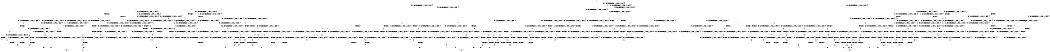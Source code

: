 digraph BCG {
size = "7, 10.5";
center = TRUE;
node [shape = circle];
0 [peripheries = 2];
0 -> 1 [label = "EX !0 !ATOMIC_EXCH_BRANCH (1, +1, TRUE, +0, 2, TRUE) !{0}"];
0 -> 2 [label = "EX !2 !ATOMIC_EXCH_BRANCH (1, +1, TRUE, +1, 1, FALSE) !{0}"];
0 -> 3 [label = "EX !1 !ATOMIC_EXCH_BRANCH (1, +0, TRUE, +0, 1, TRUE) !{0}"];
0 -> 4 [label = "EX !0 !ATOMIC_EXCH_BRANCH (1, +1, TRUE, +0, 2, TRUE) !{0}"];
1 -> 5 [label = "EX !2 !ATOMIC_EXCH_BRANCH (1, +1, TRUE, +1, 1, TRUE) !{0}"];
1 -> 6 [label = "EX !1 !ATOMIC_EXCH_BRANCH (1, +0, TRUE, +0, 1, FALSE) !{0}"];
1 -> 7 [label = "TERMINATE !0"];
2 -> 8 [label = "EX !0 !ATOMIC_EXCH_BRANCH (1, +1, TRUE, +0, 2, FALSE) !{0}"];
2 -> 9 [label = "EX !1 !ATOMIC_EXCH_BRANCH (1, +0, TRUE, +0, 1, FALSE) !{0}"];
2 -> 10 [label = "TERMINATE !2"];
2 -> 11 [label = "EX !0 !ATOMIC_EXCH_BRANCH (1, +1, TRUE, +0, 2, FALSE) !{0}"];
3 -> 3 [label = "EX !1 !ATOMIC_EXCH_BRANCH (1, +0, TRUE, +0, 1, TRUE) !{0}"];
3 -> 12 [label = "EX !0 !ATOMIC_EXCH_BRANCH (1, +1, TRUE, +0, 2, TRUE) !{0}"];
3 -> 13 [label = "EX !2 !ATOMIC_EXCH_BRANCH (1, +1, TRUE, +1, 1, FALSE) !{0}"];
3 -> 14 [label = "EX !0 !ATOMIC_EXCH_BRANCH (1, +1, TRUE, +0, 2, TRUE) !{0}"];
4 -> 15 [label = "EX !2 !ATOMIC_EXCH_BRANCH (1, +1, TRUE, +1, 1, TRUE) !{0}"];
4 -> 16 [label = "EX !1 !ATOMIC_EXCH_BRANCH (1, +0, TRUE, +0, 1, FALSE) !{0}"];
4 -> 17 [label = "TERMINATE !0"];
5 -> 5 [label = "EX !2 !ATOMIC_EXCH_BRANCH (1, +1, TRUE, +1, 1, TRUE) !{0}"];
5 -> 18 [label = "EX !1 !ATOMIC_EXCH_BRANCH (1, +0, TRUE, +0, 1, FALSE) !{0}"];
5 -> 19 [label = "TERMINATE !0"];
6 -> 20 [label = "EX !2 !ATOMIC_EXCH_BRANCH (1, +1, TRUE, +1, 1, FALSE) !{0}"];
6 -> 21 [label = "TERMINATE !0"];
6 -> 22 [label = "TERMINATE !1"];
7 -> 23 [label = "EX !1 !ATOMIC_EXCH_BRANCH (1, +0, TRUE, +0, 1, FALSE) !{1}"];
7 -> 24 [label = "EX !2 !ATOMIC_EXCH_BRANCH (1, +1, TRUE, +1, 1, TRUE) !{1}"];
7 -> 25 [label = "EX !1 !ATOMIC_EXCH_BRANCH (1, +0, TRUE, +0, 1, FALSE) !{1}"];
8 -> 26 [label = "EX !1 !ATOMIC_EXCH_BRANCH (1, +0, TRUE, +0, 1, FALSE) !{0}"];
8 -> 27 [label = "TERMINATE !0"];
8 -> 28 [label = "TERMINATE !2"];
9 -> 20 [label = "EX !0 !ATOMIC_EXCH_BRANCH (1, +1, TRUE, +0, 2, TRUE) !{0}"];
9 -> 29 [label = "TERMINATE !2"];
9 -> 30 [label = "TERMINATE !1"];
9 -> 31 [label = "EX !0 !ATOMIC_EXCH_BRANCH (1, +1, TRUE, +0, 2, TRUE) !{0}"];
10 -> 32 [label = "EX !0 !ATOMIC_EXCH_BRANCH (1, +1, TRUE, +0, 2, FALSE) !{0}"];
10 -> 33 [label = "EX !1 !ATOMIC_EXCH_BRANCH (1, +0, TRUE, +0, 1, FALSE) !{0}"];
10 -> 34 [label = "EX !0 !ATOMIC_EXCH_BRANCH (1, +1, TRUE, +0, 2, FALSE) !{0}"];
11 -> 35 [label = "EX !1 !ATOMIC_EXCH_BRANCH (1, +0, TRUE, +0, 1, FALSE) !{0}"];
11 -> 36 [label = "TERMINATE !0"];
11 -> 37 [label = "TERMINATE !2"];
12 -> 6 [label = "EX !1 !ATOMIC_EXCH_BRANCH (1, +0, TRUE, +0, 1, FALSE) !{0}"];
12 -> 38 [label = "EX !2 !ATOMIC_EXCH_BRANCH (1, +1, TRUE, +1, 1, TRUE) !{0}"];
12 -> 39 [label = "TERMINATE !0"];
13 -> 9 [label = "EX !1 !ATOMIC_EXCH_BRANCH (1, +0, TRUE, +0, 1, FALSE) !{0}"];
13 -> 40 [label = "EX !0 !ATOMIC_EXCH_BRANCH (1, +1, TRUE, +0, 2, FALSE) !{0}"];
13 -> 41 [label = "TERMINATE !2"];
13 -> 42 [label = "EX !0 !ATOMIC_EXCH_BRANCH (1, +1, TRUE, +0, 2, FALSE) !{0}"];
14 -> 16 [label = "EX !1 !ATOMIC_EXCH_BRANCH (1, +0, TRUE, +0, 1, FALSE) !{0}"];
14 -> 43 [label = "EX !2 !ATOMIC_EXCH_BRANCH (1, +1, TRUE, +1, 1, TRUE) !{0}"];
14 -> 44 [label = "TERMINATE !0"];
15 -> 15 [label = "EX !2 !ATOMIC_EXCH_BRANCH (1, +1, TRUE, +1, 1, TRUE) !{0}"];
15 -> 45 [label = "EX !1 !ATOMIC_EXCH_BRANCH (1, +0, TRUE, +0, 1, FALSE) !{0}"];
15 -> 46 [label = "TERMINATE !0"];
16 -> 31 [label = "EX !2 !ATOMIC_EXCH_BRANCH (1, +1, TRUE, +1, 1, FALSE) !{0}"];
16 -> 47 [label = "TERMINATE !0"];
16 -> 48 [label = "TERMINATE !1"];
17 -> 49 [label = "EX !1 !ATOMIC_EXCH_BRANCH (1, +0, TRUE, +0, 1, FALSE) !{1}"];
17 -> 50 [label = "EX !2 !ATOMIC_EXCH_BRANCH (1, +1, TRUE, +1, 1, TRUE) !{1}"];
18 -> 20 [label = "EX !2 !ATOMIC_EXCH_BRANCH (1, +1, TRUE, +1, 1, FALSE) !{0}"];
18 -> 51 [label = "TERMINATE !0"];
18 -> 52 [label = "TERMINATE !1"];
19 -> 24 [label = "EX !2 !ATOMIC_EXCH_BRANCH (1, +1, TRUE, +1, 1, TRUE) !{1}"];
19 -> 53 [label = "EX !1 !ATOMIC_EXCH_BRANCH (1, +0, TRUE, +0, 1, FALSE) !{1}"];
19 -> 54 [label = "EX !1 !ATOMIC_EXCH_BRANCH (1, +0, TRUE, +0, 1, FALSE) !{1}"];
20 -> 55 [label = "TERMINATE !0"];
20 -> 56 [label = "TERMINATE !2"];
20 -> 57 [label = "TERMINATE !1"];
21 -> 58 [label = "EX !2 !ATOMIC_EXCH_BRANCH (1, +1, TRUE, +1, 1, FALSE) !{1}"];
21 -> 59 [label = "TERMINATE !1"];
22 -> 60 [label = "EX !2 !ATOMIC_EXCH_BRANCH (1, +1, TRUE, +1, 1, FALSE) !{0}"];
22 -> 61 [label = "TERMINATE !0"];
23 -> 58 [label = "EX !2 !ATOMIC_EXCH_BRANCH (1, +1, TRUE, +1, 1, FALSE) !{1}"];
23 -> 59 [label = "TERMINATE !1"];
24 -> 24 [label = "EX !2 !ATOMIC_EXCH_BRANCH (1, +1, TRUE, +1, 1, TRUE) !{1}"];
24 -> 53 [label = "EX !1 !ATOMIC_EXCH_BRANCH (1, +0, TRUE, +0, 1, FALSE) !{1}"];
24 -> 54 [label = "EX !1 !ATOMIC_EXCH_BRANCH (1, +0, TRUE, +0, 1, FALSE) !{1}"];
25 -> 62 [label = "EX !2 !ATOMIC_EXCH_BRANCH (1, +1, TRUE, +1, 1, FALSE) !{1}"];
25 -> 63 [label = "TERMINATE !1"];
26 -> 64 [label = "TERMINATE !0"];
26 -> 65 [label = "TERMINATE !2"];
26 -> 66 [label = "TERMINATE !1"];
27 -> 67 [label = "EX !1 !ATOMIC_EXCH_BRANCH (1, +0, TRUE, +0, 1, FALSE) !{1}"];
27 -> 68 [label = "TERMINATE !2"];
27 -> 69 [label = "EX !1 !ATOMIC_EXCH_BRANCH (1, +0, TRUE, +0, 1, FALSE) !{1}"];
28 -> 70 [label = "EX !1 !ATOMIC_EXCH_BRANCH (1, +0, TRUE, +0, 1, FALSE) !{0}"];
28 -> 71 [label = "TERMINATE !0"];
29 -> 72 [label = "EX !0 !ATOMIC_EXCH_BRANCH (1, +1, TRUE, +0, 2, TRUE) !{0}"];
29 -> 73 [label = "TERMINATE !1"];
29 -> 74 [label = "EX !0 !ATOMIC_EXCH_BRANCH (1, +1, TRUE, +0, 2, TRUE) !{0}"];
30 -> 60 [label = "EX !0 !ATOMIC_EXCH_BRANCH (1, +1, TRUE, +0, 2, TRUE) !{0}"];
30 -> 75 [label = "TERMINATE !2"];
30 -> 76 [label = "EX !0 !ATOMIC_EXCH_BRANCH (1, +1, TRUE, +0, 2, TRUE) !{0}"];
31 -> 77 [label = "TERMINATE !0"];
31 -> 78 [label = "TERMINATE !2"];
31 -> 79 [label = "TERMINATE !1"];
32 -> 70 [label = "EX !1 !ATOMIC_EXCH_BRANCH (1, +0, TRUE, +0, 1, FALSE) !{0}"];
32 -> 71 [label = "TERMINATE !0"];
33 -> 72 [label = "EX !0 !ATOMIC_EXCH_BRANCH (1, +1, TRUE, +0, 2, TRUE) !{0}"];
33 -> 73 [label = "TERMINATE !1"];
33 -> 74 [label = "EX !0 !ATOMIC_EXCH_BRANCH (1, +1, TRUE, +0, 2, TRUE) !{0}"];
34 -> 80 [label = "EX !1 !ATOMIC_EXCH_BRANCH (1, +0, TRUE, +0, 1, FALSE) !{0}"];
34 -> 81 [label = "TERMINATE !0"];
35 -> 82 [label = "TERMINATE !0"];
35 -> 83 [label = "TERMINATE !2"];
35 -> 84 [label = "TERMINATE !1"];
36 -> 85 [label = "EX !1 !ATOMIC_EXCH_BRANCH (1, +0, TRUE, +0, 1, FALSE) !{1}"];
36 -> 86 [label = "TERMINATE !2"];
37 -> 80 [label = "EX !1 !ATOMIC_EXCH_BRANCH (1, +0, TRUE, +0, 1, FALSE) !{0}"];
37 -> 81 [label = "TERMINATE !0"];
38 -> 18 [label = "EX !1 !ATOMIC_EXCH_BRANCH (1, +0, TRUE, +0, 1, FALSE) !{0}"];
38 -> 38 [label = "EX !2 !ATOMIC_EXCH_BRANCH (1, +1, TRUE, +1, 1, TRUE) !{0}"];
38 -> 87 [label = "TERMINATE !0"];
39 -> 23 [label = "EX !1 !ATOMIC_EXCH_BRANCH (1, +0, TRUE, +0, 1, FALSE) !{1}"];
39 -> 88 [label = "EX !2 !ATOMIC_EXCH_BRANCH (1, +1, TRUE, +1, 1, TRUE) !{1}"];
39 -> 25 [label = "EX !1 !ATOMIC_EXCH_BRANCH (1, +0, TRUE, +0, 1, FALSE) !{1}"];
40 -> 26 [label = "EX !1 !ATOMIC_EXCH_BRANCH (1, +0, TRUE, +0, 1, FALSE) !{0}"];
40 -> 89 [label = "TERMINATE !0"];
40 -> 90 [label = "TERMINATE !2"];
41 -> 33 [label = "EX !1 !ATOMIC_EXCH_BRANCH (1, +0, TRUE, +0, 1, FALSE) !{0}"];
41 -> 91 [label = "EX !0 !ATOMIC_EXCH_BRANCH (1, +1, TRUE, +0, 2, FALSE) !{0}"];
41 -> 92 [label = "EX !0 !ATOMIC_EXCH_BRANCH (1, +1, TRUE, +0, 2, FALSE) !{0}"];
42 -> 35 [label = "EX !1 !ATOMIC_EXCH_BRANCH (1, +0, TRUE, +0, 1, FALSE) !{0}"];
42 -> 93 [label = "TERMINATE !0"];
42 -> 94 [label = "TERMINATE !2"];
43 -> 45 [label = "EX !1 !ATOMIC_EXCH_BRANCH (1, +0, TRUE, +0, 1, FALSE) !{0}"];
43 -> 43 [label = "EX !2 !ATOMIC_EXCH_BRANCH (1, +1, TRUE, +1, 1, TRUE) !{0}"];
43 -> 95 [label = "TERMINATE !0"];
44 -> 49 [label = "EX !1 !ATOMIC_EXCH_BRANCH (1, +0, TRUE, +0, 1, FALSE) !{1}"];
44 -> 96 [label = "EX !2 !ATOMIC_EXCH_BRANCH (1, +1, TRUE, +1, 1, TRUE) !{1}"];
45 -> 31 [label = "EX !2 !ATOMIC_EXCH_BRANCH (1, +1, TRUE, +1, 1, FALSE) !{0}"];
45 -> 97 [label = "TERMINATE !0"];
45 -> 98 [label = "TERMINATE !1"];
46 -> 50 [label = "EX !2 !ATOMIC_EXCH_BRANCH (1, +1, TRUE, +1, 1, TRUE) !{1}"];
46 -> 99 [label = "EX !1 !ATOMIC_EXCH_BRANCH (1, +0, TRUE, +0, 1, FALSE) !{1}"];
47 -> 100 [label = "EX !2 !ATOMIC_EXCH_BRANCH (1, +1, TRUE, +1, 1, FALSE) !{1}"];
47 -> 101 [label = "TERMINATE !1"];
48 -> 76 [label = "EX !2 !ATOMIC_EXCH_BRANCH (1, +1, TRUE, +1, 1, FALSE) !{0}"];
48 -> 102 [label = "TERMINATE !0"];
49 -> 100 [label = "EX !2 !ATOMIC_EXCH_BRANCH (1, +1, TRUE, +1, 1, FALSE) !{1}"];
49 -> 101 [label = "TERMINATE !1"];
50 -> 50 [label = "EX !2 !ATOMIC_EXCH_BRANCH (1, +1, TRUE, +1, 1, TRUE) !{1}"];
50 -> 99 [label = "EX !1 !ATOMIC_EXCH_BRANCH (1, +0, TRUE, +0, 1, FALSE) !{1}"];
51 -> 58 [label = "EX !2 !ATOMIC_EXCH_BRANCH (1, +1, TRUE, +1, 1, FALSE) !{1}"];
51 -> 103 [label = "TERMINATE !1"];
52 -> 60 [label = "EX !2 !ATOMIC_EXCH_BRANCH (1, +1, TRUE, +1, 1, FALSE) !{0}"];
52 -> 104 [label = "TERMINATE !0"];
53 -> 58 [label = "EX !2 !ATOMIC_EXCH_BRANCH (1, +1, TRUE, +1, 1, FALSE) !{1}"];
53 -> 103 [label = "TERMINATE !1"];
54 -> 62 [label = "EX !2 !ATOMIC_EXCH_BRANCH (1, +1, TRUE, +1, 1, FALSE) !{1}"];
54 -> 105 [label = "TERMINATE !1"];
55 -> 106 [label = "TERMINATE !2"];
55 -> 107 [label = "TERMINATE !1"];
56 -> 108 [label = "TERMINATE !0"];
56 -> 109 [label = "TERMINATE !1"];
57 -> 110 [label = "TERMINATE !0"];
57 -> 111 [label = "TERMINATE !2"];
58 -> 106 [label = "TERMINATE !2"];
58 -> 107 [label = "TERMINATE !1"];
59 -> 112 [label = "EX !2 !ATOMIC_EXCH_BRANCH (1, +1, TRUE, +1, 1, FALSE) !{2}"];
59 -> 113 [label = "EX !2 !ATOMIC_EXCH_BRANCH (1, +1, TRUE, +1, 1, FALSE) !{2}"];
60 -> 110 [label = "TERMINATE !0"];
60 -> 111 [label = "TERMINATE !2"];
61 -> 112 [label = "EX !2 !ATOMIC_EXCH_BRANCH (1, +1, TRUE, +1, 1, FALSE) !{2}"];
61 -> 113 [label = "EX !2 !ATOMIC_EXCH_BRANCH (1, +1, TRUE, +1, 1, FALSE) !{2}"];
62 -> 114 [label = "TERMINATE !2"];
62 -> 115 [label = "TERMINATE !1"];
63 -> 116 [label = "EX !2 !ATOMIC_EXCH_BRANCH (1, +1, TRUE, +1, 1, FALSE) !{2}"];
64 -> 117 [label = "TERMINATE !2"];
64 -> 118 [label = "TERMINATE !1"];
65 -> 119 [label = "TERMINATE !0"];
65 -> 120 [label = "TERMINATE !1"];
66 -> 121 [label = "TERMINATE !0"];
66 -> 122 [label = "TERMINATE !2"];
67 -> 117 [label = "TERMINATE !2"];
67 -> 118 [label = "TERMINATE !1"];
68 -> 123 [label = "EX !1 !ATOMIC_EXCH_BRANCH (1, +0, TRUE, +0, 1, FALSE) !{1}"];
68 -> 124 [label = "EX !1 !ATOMIC_EXCH_BRANCH (1, +0, TRUE, +0, 1, FALSE) !{1}"];
69 -> 125 [label = "TERMINATE !2"];
69 -> 126 [label = "TERMINATE !1"];
70 -> 119 [label = "TERMINATE !0"];
70 -> 120 [label = "TERMINATE !1"];
71 -> 123 [label = "EX !1 !ATOMIC_EXCH_BRANCH (1, +0, TRUE, +0, 1, FALSE) !{1}"];
71 -> 124 [label = "EX !1 !ATOMIC_EXCH_BRANCH (1, +0, TRUE, +0, 1, FALSE) !{1}"];
72 -> 108 [label = "TERMINATE !0"];
72 -> 109 [label = "TERMINATE !1"];
73 -> 127 [label = "EX !0 !ATOMIC_EXCH_BRANCH (1, +1, TRUE, +0, 2, TRUE) !{0}"];
73 -> 128 [label = "EX !0 !ATOMIC_EXCH_BRANCH (1, +1, TRUE, +0, 2, TRUE) !{0}"];
74 -> 129 [label = "TERMINATE !0"];
74 -> 130 [label = "TERMINATE !1"];
75 -> 127 [label = "EX !0 !ATOMIC_EXCH_BRANCH (1, +1, TRUE, +0, 2, TRUE) !{0}"];
75 -> 128 [label = "EX !0 !ATOMIC_EXCH_BRANCH (1, +1, TRUE, +0, 2, TRUE) !{0}"];
76 -> 131 [label = "TERMINATE !0"];
76 -> 132 [label = "TERMINATE !2"];
77 -> 133 [label = "TERMINATE !2"];
77 -> 134 [label = "TERMINATE !1"];
78 -> 129 [label = "TERMINATE !0"];
78 -> 130 [label = "TERMINATE !1"];
79 -> 131 [label = "TERMINATE !0"];
79 -> 132 [label = "TERMINATE !2"];
80 -> 135 [label = "TERMINATE !0"];
80 -> 136 [label = "TERMINATE !1"];
81 -> 137 [label = "EX !1 !ATOMIC_EXCH_BRANCH (1, +0, TRUE, +0, 1, FALSE) !{1}"];
82 -> 138 [label = "TERMINATE !2"];
82 -> 139 [label = "TERMINATE !1"];
83 -> 135 [label = "TERMINATE !0"];
83 -> 136 [label = "TERMINATE !1"];
84 -> 140 [label = "TERMINATE !0"];
84 -> 141 [label = "TERMINATE !2"];
85 -> 138 [label = "TERMINATE !2"];
85 -> 139 [label = "TERMINATE !1"];
86 -> 137 [label = "EX !1 !ATOMIC_EXCH_BRANCH (1, +0, TRUE, +0, 1, FALSE) !{1}"];
87 -> 53 [label = "EX !1 !ATOMIC_EXCH_BRANCH (1, +0, TRUE, +0, 1, FALSE) !{1}"];
87 -> 88 [label = "EX !2 !ATOMIC_EXCH_BRANCH (1, +1, TRUE, +1, 1, TRUE) !{1}"];
87 -> 54 [label = "EX !1 !ATOMIC_EXCH_BRANCH (1, +0, TRUE, +0, 1, FALSE) !{1}"];
88 -> 53 [label = "EX !1 !ATOMIC_EXCH_BRANCH (1, +0, TRUE, +0, 1, FALSE) !{1}"];
88 -> 88 [label = "EX !2 !ATOMIC_EXCH_BRANCH (1, +1, TRUE, +1, 1, TRUE) !{1}"];
88 -> 54 [label = "EX !1 !ATOMIC_EXCH_BRANCH (1, +0, TRUE, +0, 1, FALSE) !{1}"];
89 -> 67 [label = "EX !1 !ATOMIC_EXCH_BRANCH (1, +0, TRUE, +0, 1, FALSE) !{1}"];
89 -> 142 [label = "TERMINATE !2"];
89 -> 69 [label = "EX !1 !ATOMIC_EXCH_BRANCH (1, +0, TRUE, +0, 1, FALSE) !{1}"];
90 -> 70 [label = "EX !1 !ATOMIC_EXCH_BRANCH (1, +0, TRUE, +0, 1, FALSE) !{0}"];
90 -> 143 [label = "TERMINATE !0"];
91 -> 70 [label = "EX !1 !ATOMIC_EXCH_BRANCH (1, +0, TRUE, +0, 1, FALSE) !{0}"];
91 -> 143 [label = "TERMINATE !0"];
92 -> 80 [label = "EX !1 !ATOMIC_EXCH_BRANCH (1, +0, TRUE, +0, 1, FALSE) !{0}"];
92 -> 144 [label = "TERMINATE !0"];
93 -> 85 [label = "EX !1 !ATOMIC_EXCH_BRANCH (1, +0, TRUE, +0, 1, FALSE) !{1}"];
93 -> 145 [label = "TERMINATE !2"];
94 -> 80 [label = "EX !1 !ATOMIC_EXCH_BRANCH (1, +0, TRUE, +0, 1, FALSE) !{0}"];
94 -> 144 [label = "TERMINATE !0"];
95 -> 99 [label = "EX !1 !ATOMIC_EXCH_BRANCH (1, +0, TRUE, +0, 1, FALSE) !{1}"];
95 -> 96 [label = "EX !2 !ATOMIC_EXCH_BRANCH (1, +1, TRUE, +1, 1, TRUE) !{1}"];
96 -> 99 [label = "EX !1 !ATOMIC_EXCH_BRANCH (1, +0, TRUE, +0, 1, FALSE) !{1}"];
96 -> 96 [label = "EX !2 !ATOMIC_EXCH_BRANCH (1, +1, TRUE, +1, 1, TRUE) !{1}"];
97 -> 100 [label = "EX !2 !ATOMIC_EXCH_BRANCH (1, +1, TRUE, +1, 1, FALSE) !{1}"];
97 -> 146 [label = "TERMINATE !1"];
98 -> 76 [label = "EX !2 !ATOMIC_EXCH_BRANCH (1, +1, TRUE, +1, 1, FALSE) !{0}"];
98 -> 147 [label = "TERMINATE !0"];
99 -> 100 [label = "EX !2 !ATOMIC_EXCH_BRANCH (1, +1, TRUE, +1, 1, FALSE) !{1}"];
99 -> 146 [label = "TERMINATE !1"];
100 -> 133 [label = "TERMINATE !2"];
100 -> 134 [label = "TERMINATE !1"];
101 -> 148 [label = "EX !2 !ATOMIC_EXCH_BRANCH (1, +1, TRUE, +1, 1, FALSE) !{2}"];
102 -> 148 [label = "EX !2 !ATOMIC_EXCH_BRANCH (1, +1, TRUE, +1, 1, FALSE) !{2}"];
103 -> 112 [label = "EX !2 !ATOMIC_EXCH_BRANCH (1, +1, TRUE, +1, 1, FALSE) !{2}"];
103 -> 113 [label = "EX !2 !ATOMIC_EXCH_BRANCH (1, +1, TRUE, +1, 1, FALSE) !{2}"];
104 -> 112 [label = "EX !2 !ATOMIC_EXCH_BRANCH (1, +1, TRUE, +1, 1, FALSE) !{2}"];
104 -> 113 [label = "EX !2 !ATOMIC_EXCH_BRANCH (1, +1, TRUE, +1, 1, FALSE) !{2}"];
105 -> 116 [label = "EX !2 !ATOMIC_EXCH_BRANCH (1, +1, TRUE, +1, 1, FALSE) !{2}"];
106 -> 149 [label = "TERMINATE !1"];
107 -> 150 [label = "TERMINATE !2"];
108 -> 149 [label = "TERMINATE !1"];
109 -> 151 [label = "TERMINATE !0"];
110 -> 150 [label = "TERMINATE !2"];
111 -> 151 [label = "TERMINATE !0"];
112 -> 150 [label = "TERMINATE !2"];
113 -> 152 [label = "TERMINATE !2"];
114 -> 153 [label = "TERMINATE !1"];
115 -> 154 [label = "TERMINATE !2"];
116 -> 154 [label = "TERMINATE !2"];
117 -> 155 [label = "TERMINATE !1"];
118 -> 156 [label = "TERMINATE !2"];
119 -> 155 [label = "TERMINATE !1"];
120 -> 157 [label = "TERMINATE !0"];
121 -> 156 [label = "TERMINATE !2"];
122 -> 157 [label = "TERMINATE !0"];
123 -> 155 [label = "TERMINATE !1"];
124 -> 158 [label = "TERMINATE !1"];
125 -> 158 [label = "TERMINATE !1"];
126 -> 159 [label = "TERMINATE !2"];
127 -> 151 [label = "TERMINATE !0"];
128 -> 160 [label = "TERMINATE !0"];
129 -> 161 [label = "TERMINATE !1"];
130 -> 160 [label = "TERMINATE !0"];
131 -> 162 [label = "TERMINATE !2"];
132 -> 160 [label = "TERMINATE !0"];
133 -> 161 [label = "TERMINATE !1"];
134 -> 162 [label = "TERMINATE !2"];
135 -> 163 [label = "TERMINATE !1"];
136 -> 164 [label = "TERMINATE !0"];
137 -> 163 [label = "TERMINATE !1"];
138 -> 163 [label = "TERMINATE !1"];
139 -> 165 [label = "TERMINATE !2"];
140 -> 165 [label = "TERMINATE !2"];
141 -> 164 [label = "TERMINATE !0"];
142 -> 123 [label = "EX !1 !ATOMIC_EXCH_BRANCH (1, +0, TRUE, +0, 1, FALSE) !{1}"];
142 -> 124 [label = "EX !1 !ATOMIC_EXCH_BRANCH (1, +0, TRUE, +0, 1, FALSE) !{1}"];
143 -> 123 [label = "EX !1 !ATOMIC_EXCH_BRANCH (1, +0, TRUE, +0, 1, FALSE) !{1}"];
143 -> 124 [label = "EX !1 !ATOMIC_EXCH_BRANCH (1, +0, TRUE, +0, 1, FALSE) !{1}"];
144 -> 137 [label = "EX !1 !ATOMIC_EXCH_BRANCH (1, +0, TRUE, +0, 1, FALSE) !{1}"];
145 -> 137 [label = "EX !1 !ATOMIC_EXCH_BRANCH (1, +0, TRUE, +0, 1, FALSE) !{1}"];
146 -> 148 [label = "EX !2 !ATOMIC_EXCH_BRANCH (1, +1, TRUE, +1, 1, FALSE) !{2}"];
147 -> 148 [label = "EX !2 !ATOMIC_EXCH_BRANCH (1, +1, TRUE, +1, 1, FALSE) !{2}"];
148 -> 162 [label = "TERMINATE !2"];
149 -> 166 [label = "exit"];
150 -> 166 [label = "exit"];
151 -> 166 [label = "exit"];
152 -> 167 [label = "exit"];
153 -> 168 [label = "exit"];
154 -> 168 [label = "exit"];
155 -> 166 [label = "exit"];
156 -> 166 [label = "exit"];
157 -> 166 [label = "exit"];
158 -> 168 [label = "exit"];
159 -> 168 [label = "exit"];
160 -> 169 [label = "exit"];
161 -> 169 [label = "exit"];
162 -> 169 [label = "exit"];
163 -> 169 [label = "exit"];
164 -> 169 [label = "exit"];
165 -> 169 [label = "exit"];
}
